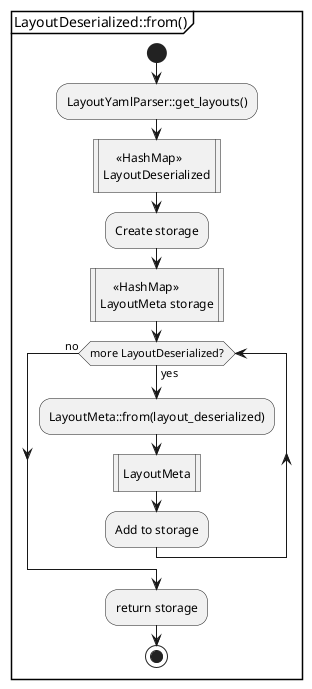 @startuml deserialize_LayoutMeta
partition "LayoutDeserialized::from()"{
  
  start
  :LayoutYamlParser::get_layouts();
  :    <<HashMap>>
  LayoutDeserialized|

  :Create storage;
  :    <<HashMap>>
  LayoutMeta storage|
  while (more LayoutDeserialized?) is (yes)
    :LayoutMeta::from(layout_deserialized);
    :LayoutMeta|
    :Add to storage;
  endwhile (no)

  :return storage;

  stop
}
@enduml